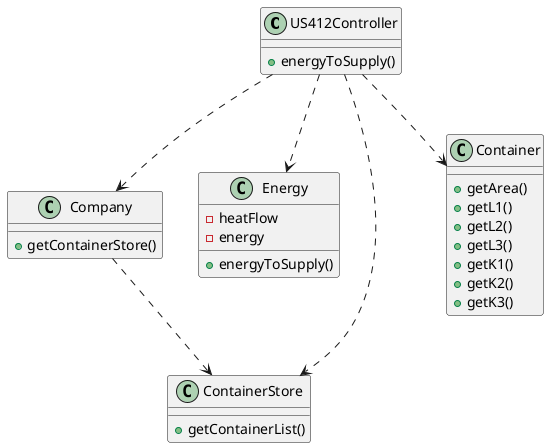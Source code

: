 @startuml
US412Controller ..> Company
US412Controller ..> Energy
US412Controller ..> ContainerStore
US412Controller ..> Container
Company ..> ContainerStore

US412Controller : +energyToSupply()

Energy : -heatFlow
Energy : -energy
Energy : +energyToSupply()

Company : +getContainerStore()

Container : +getArea()
Container : +getL1()
Container : +getL2()
Container : +getL3()
Container : +getK1()
Container : +getK2()
Container : +getK3()

ContainerStore : +getContainerList()


@enduml